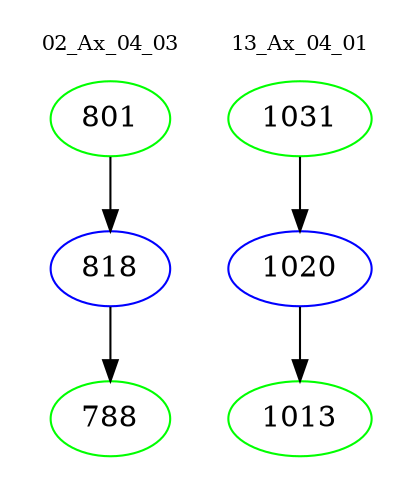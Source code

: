 digraph{
subgraph cluster_0 {
color = white
label = "02_Ax_04_03";
fontsize=10;
T0_801 [label="801", color="green"]
T0_801 -> T0_818 [color="black"]
T0_818 [label="818", color="blue"]
T0_818 -> T0_788 [color="black"]
T0_788 [label="788", color="green"]
}
subgraph cluster_1 {
color = white
label = "13_Ax_04_01";
fontsize=10;
T1_1031 [label="1031", color="green"]
T1_1031 -> T1_1020 [color="black"]
T1_1020 [label="1020", color="blue"]
T1_1020 -> T1_1013 [color="black"]
T1_1013 [label="1013", color="green"]
}
}
